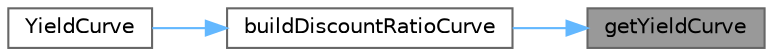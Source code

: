digraph "getYieldCurve"
{
 // INTERACTIVE_SVG=YES
 // LATEX_PDF_SIZE
  bgcolor="transparent";
  edge [fontname=Helvetica,fontsize=10,labelfontname=Helvetica,labelfontsize=10];
  node [fontname=Helvetica,fontsize=10,shape=box,height=0.2,width=0.4];
  rankdir="RL";
  Node1 [label="getYieldCurve",height=0.2,width=0.4,color="gray40", fillcolor="grey60", style="filled", fontcolor="black",tooltip="Return the yield curve with the given id from the requiredYieldCurves_ map."];
  Node1 -> Node2 [dir="back",color="steelblue1",style="solid"];
  Node2 [label="buildDiscountRatioCurve",height=0.2,width=0.4,color="grey40", fillcolor="white", style="filled",URL="$classore_1_1data_1_1_yield_curve.html#a1d9d6631f4d2bf32a63b82ce30a2c883",tooltip="Build a yield curve that uses QuantExt::DiscountRatioModifiedCurve."];
  Node2 -> Node3 [dir="back",color="steelblue1",style="solid"];
  Node3 [label="YieldCurve",height=0.2,width=0.4,color="grey40", fillcolor="white", style="filled",URL="$classore_1_1data_1_1_yield_curve.html#a59d4997751f3007ffe3c18b56f2fa207",tooltip="Constructor."];
}
